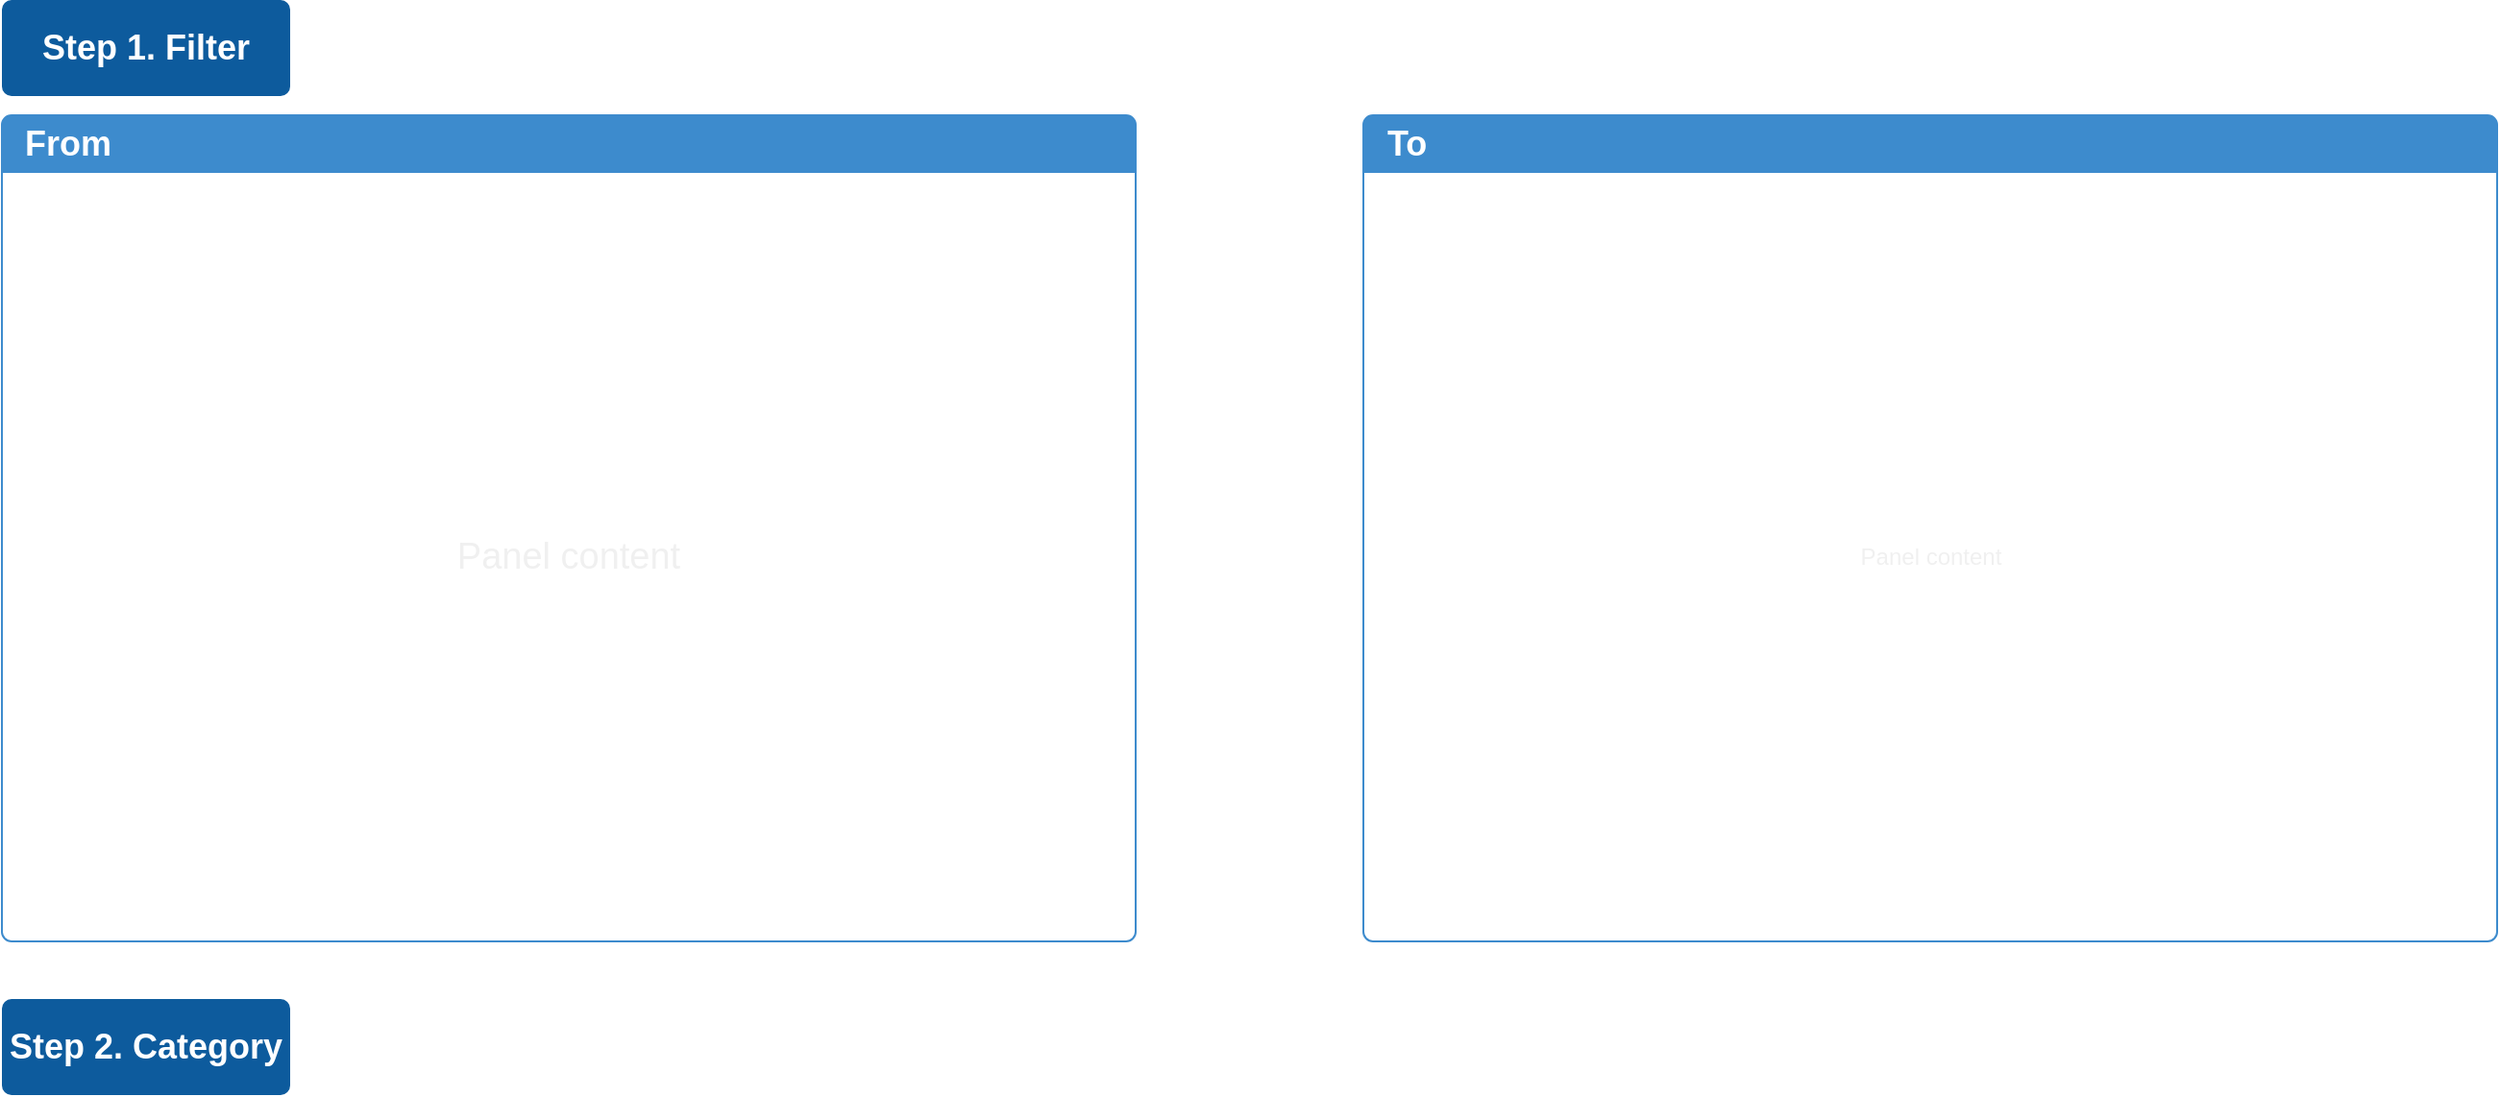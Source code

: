 <mxfile version="11.3.0" type="github" pages="1"><diagram id="g2j36lPshuta8L843yOW" name="第1頁"><mxGraphModel dx="1554" dy="857" grid="1" gridSize="10" guides="1" tooltips="1" connect="1" arrows="1" fold="1" page="1" pageScale="1" pageWidth="1600" pageHeight="900" math="0" shadow="0"><root><mxCell id="0"/><mxCell id="1" parent="0"/><mxCell id="AHyVi6nd7_tXJSvjBl8l-32" value="Step 1. Filter" style="html=1;shadow=0;dashed=0;shape=mxgraph.bootstrap.rrect;align=center;rSize=5;strokeColor=none;fillColor=#0D5B9D;fontColor=#ffffff;fontStyle=1;whiteSpace=wrap;fontSize=18;" vertex="1" parent="1"><mxGeometry x="90" y="140" width="150" height="50" as="geometry"/></mxCell><mxCell id="AHyVi6nd7_tXJSvjBl8l-33" value="Panel content" style="html=1;shadow=0;dashed=0;shape=mxgraph.bootstrap.rrect;align=center;rSize=5;strokeColor=#3D8BCD;fillColor=#ffffff;fontColor=#f0f0f0;spacingTop=30;whiteSpace=wrap;fontSize=19;" vertex="1" parent="1"><mxGeometry x="90" y="200" width="590" height="430" as="geometry"/></mxCell><mxCell id="AHyVi6nd7_tXJSvjBl8l-34" value="&lt;font style=&quot;font-size: 18px&quot;&gt;From&lt;/font&gt;" style="html=1;shadow=0;dashed=0;shape=mxgraph.bootstrap.topButton;rSize=5;strokeColor=none;fillColor=#3D8BCD;fontColor=#ffffff;fontSize=14;fontStyle=1;align=left;spacingLeft=10;whiteSpace=wrap;resizeWidth=1;" vertex="1" parent="AHyVi6nd7_tXJSvjBl8l-33"><mxGeometry width="590" height="30" relative="1" as="geometry"/></mxCell><mxCell id="AHyVi6nd7_tXJSvjBl8l-35" value="Panel content" style="html=1;shadow=0;dashed=0;shape=mxgraph.bootstrap.rrect;align=center;rSize=5;strokeColor=#3D8BCD;fillColor=#ffffff;fontColor=#f0f0f0;spacingTop=30;whiteSpace=wrap;" vertex="1" parent="1"><mxGeometry x="798.5" y="200" width="590" height="430" as="geometry"/></mxCell><mxCell id="AHyVi6nd7_tXJSvjBl8l-36" value="&lt;font style=&quot;font-size: 18px&quot;&gt;To&lt;/font&gt;" style="html=1;shadow=0;dashed=0;shape=mxgraph.bootstrap.topButton;rSize=5;strokeColor=none;fillColor=#3D8BCD;fontColor=#ffffff;fontSize=14;fontStyle=1;align=left;spacingLeft=10;whiteSpace=wrap;resizeWidth=1;" vertex="1" parent="AHyVi6nd7_tXJSvjBl8l-35"><mxGeometry width="590" height="30" relative="1" as="geometry"/></mxCell><mxCell id="AHyVi6nd7_tXJSvjBl8l-37" value="Step 2. Category" style="html=1;shadow=0;dashed=0;shape=mxgraph.bootstrap.rrect;align=center;rSize=5;strokeColor=none;fillColor=#0D5B9D;fontColor=#ffffff;fontStyle=1;whiteSpace=wrap;fontSize=18;" vertex="1" parent="1"><mxGeometry x="90" y="660" width="150" height="50" as="geometry"/></mxCell></root></mxGraphModel></diagram></mxfile>